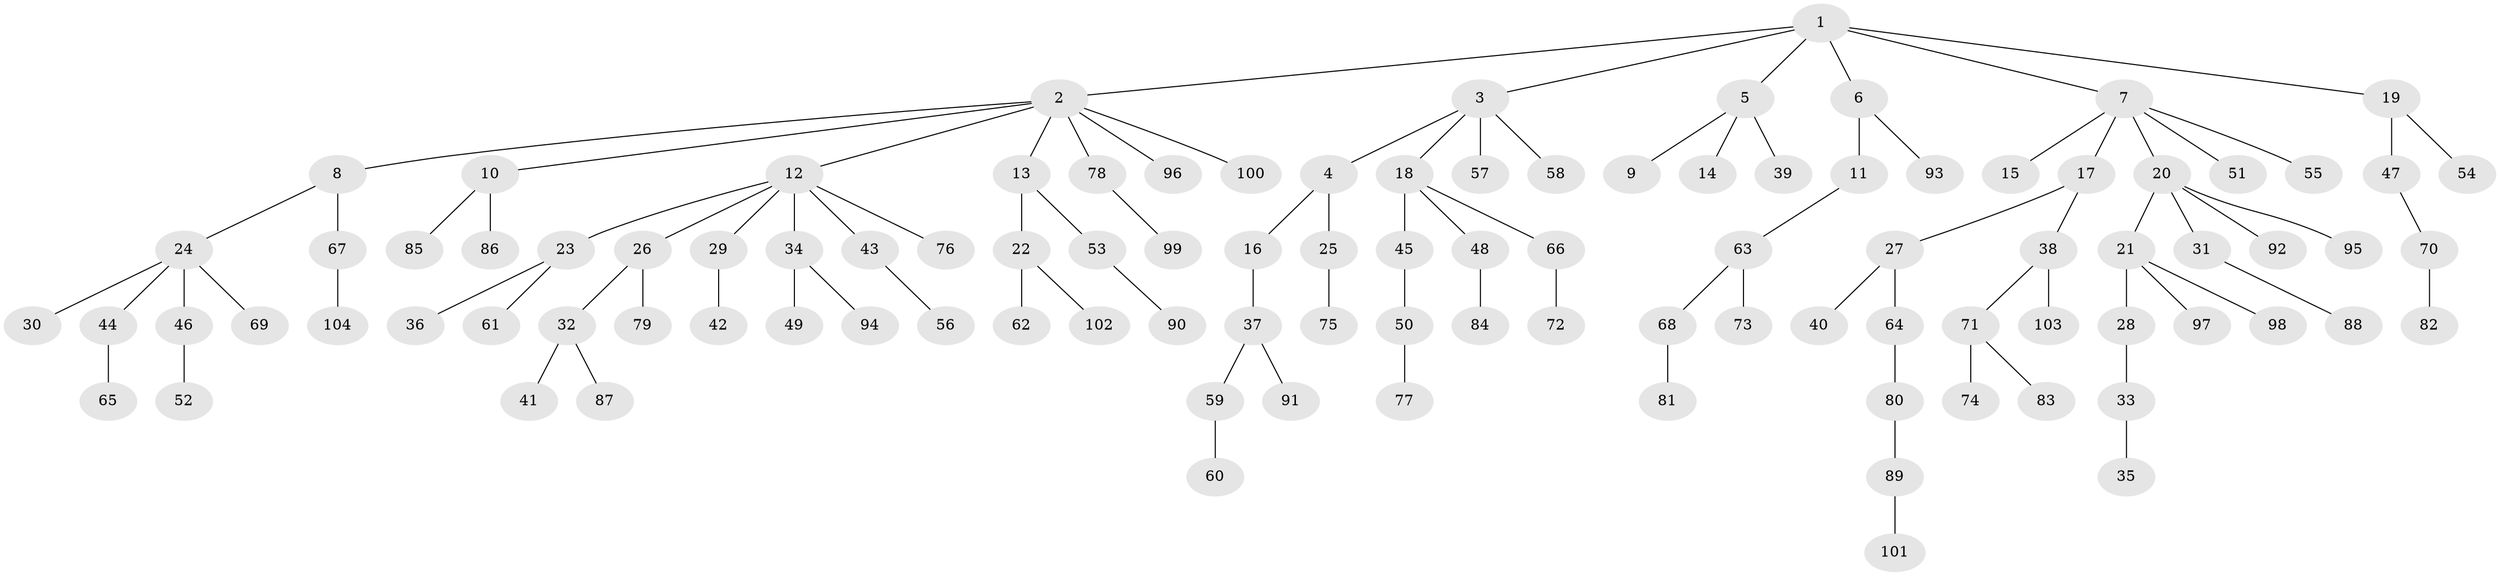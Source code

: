 // coarse degree distribution, {8: 0.029850746268656716, 4: 0.07462686567164178, 3: 0.1044776119402985, 5: 0.014925373134328358, 1: 0.5671641791044776, 2: 0.19402985074626866, 6: 0.014925373134328358}
// Generated by graph-tools (version 1.1) at 2025/24/03/03/25 07:24:05]
// undirected, 104 vertices, 103 edges
graph export_dot {
graph [start="1"]
  node [color=gray90,style=filled];
  1;
  2;
  3;
  4;
  5;
  6;
  7;
  8;
  9;
  10;
  11;
  12;
  13;
  14;
  15;
  16;
  17;
  18;
  19;
  20;
  21;
  22;
  23;
  24;
  25;
  26;
  27;
  28;
  29;
  30;
  31;
  32;
  33;
  34;
  35;
  36;
  37;
  38;
  39;
  40;
  41;
  42;
  43;
  44;
  45;
  46;
  47;
  48;
  49;
  50;
  51;
  52;
  53;
  54;
  55;
  56;
  57;
  58;
  59;
  60;
  61;
  62;
  63;
  64;
  65;
  66;
  67;
  68;
  69;
  70;
  71;
  72;
  73;
  74;
  75;
  76;
  77;
  78;
  79;
  80;
  81;
  82;
  83;
  84;
  85;
  86;
  87;
  88;
  89;
  90;
  91;
  92;
  93;
  94;
  95;
  96;
  97;
  98;
  99;
  100;
  101;
  102;
  103;
  104;
  1 -- 2;
  1 -- 3;
  1 -- 5;
  1 -- 6;
  1 -- 7;
  1 -- 19;
  2 -- 8;
  2 -- 10;
  2 -- 12;
  2 -- 13;
  2 -- 78;
  2 -- 96;
  2 -- 100;
  3 -- 4;
  3 -- 18;
  3 -- 57;
  3 -- 58;
  4 -- 16;
  4 -- 25;
  5 -- 9;
  5 -- 14;
  5 -- 39;
  6 -- 11;
  6 -- 93;
  7 -- 15;
  7 -- 17;
  7 -- 20;
  7 -- 51;
  7 -- 55;
  8 -- 24;
  8 -- 67;
  10 -- 85;
  10 -- 86;
  11 -- 63;
  12 -- 23;
  12 -- 26;
  12 -- 29;
  12 -- 34;
  12 -- 43;
  12 -- 76;
  13 -- 22;
  13 -- 53;
  16 -- 37;
  17 -- 27;
  17 -- 38;
  18 -- 45;
  18 -- 48;
  18 -- 66;
  19 -- 47;
  19 -- 54;
  20 -- 21;
  20 -- 31;
  20 -- 92;
  20 -- 95;
  21 -- 28;
  21 -- 97;
  21 -- 98;
  22 -- 62;
  22 -- 102;
  23 -- 36;
  23 -- 61;
  24 -- 30;
  24 -- 44;
  24 -- 46;
  24 -- 69;
  25 -- 75;
  26 -- 32;
  26 -- 79;
  27 -- 40;
  27 -- 64;
  28 -- 33;
  29 -- 42;
  31 -- 88;
  32 -- 41;
  32 -- 87;
  33 -- 35;
  34 -- 49;
  34 -- 94;
  37 -- 59;
  37 -- 91;
  38 -- 71;
  38 -- 103;
  43 -- 56;
  44 -- 65;
  45 -- 50;
  46 -- 52;
  47 -- 70;
  48 -- 84;
  50 -- 77;
  53 -- 90;
  59 -- 60;
  63 -- 68;
  63 -- 73;
  64 -- 80;
  66 -- 72;
  67 -- 104;
  68 -- 81;
  70 -- 82;
  71 -- 74;
  71 -- 83;
  78 -- 99;
  80 -- 89;
  89 -- 101;
}
